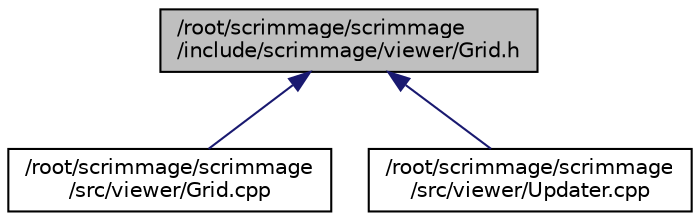 digraph "/root/scrimmage/scrimmage/include/scrimmage/viewer/Grid.h"
{
 // LATEX_PDF_SIZE
  edge [fontname="Helvetica",fontsize="10",labelfontname="Helvetica",labelfontsize="10"];
  node [fontname="Helvetica",fontsize="10",shape=record];
  Node1 [label="/root/scrimmage/scrimmage\l/include/scrimmage/viewer/Grid.h",height=0.2,width=0.4,color="black", fillcolor="grey75", style="filled", fontcolor="black",tooltip="Brief file description."];
  Node1 -> Node2 [dir="back",color="midnightblue",fontsize="10",style="solid",fontname="Helvetica"];
  Node2 [label="/root/scrimmage/scrimmage\l/src/viewer/Grid.cpp",height=0.2,width=0.4,color="black", fillcolor="white", style="filled",URL="$Grid_8cpp.html",tooltip="Brief file description."];
  Node1 -> Node3 [dir="back",color="midnightblue",fontsize="10",style="solid",fontname="Helvetica"];
  Node3 [label="/root/scrimmage/scrimmage\l/src/viewer/Updater.cpp",height=0.2,width=0.4,color="black", fillcolor="white", style="filled",URL="$Updater_8cpp.html",tooltip="Brief file description."];
}
